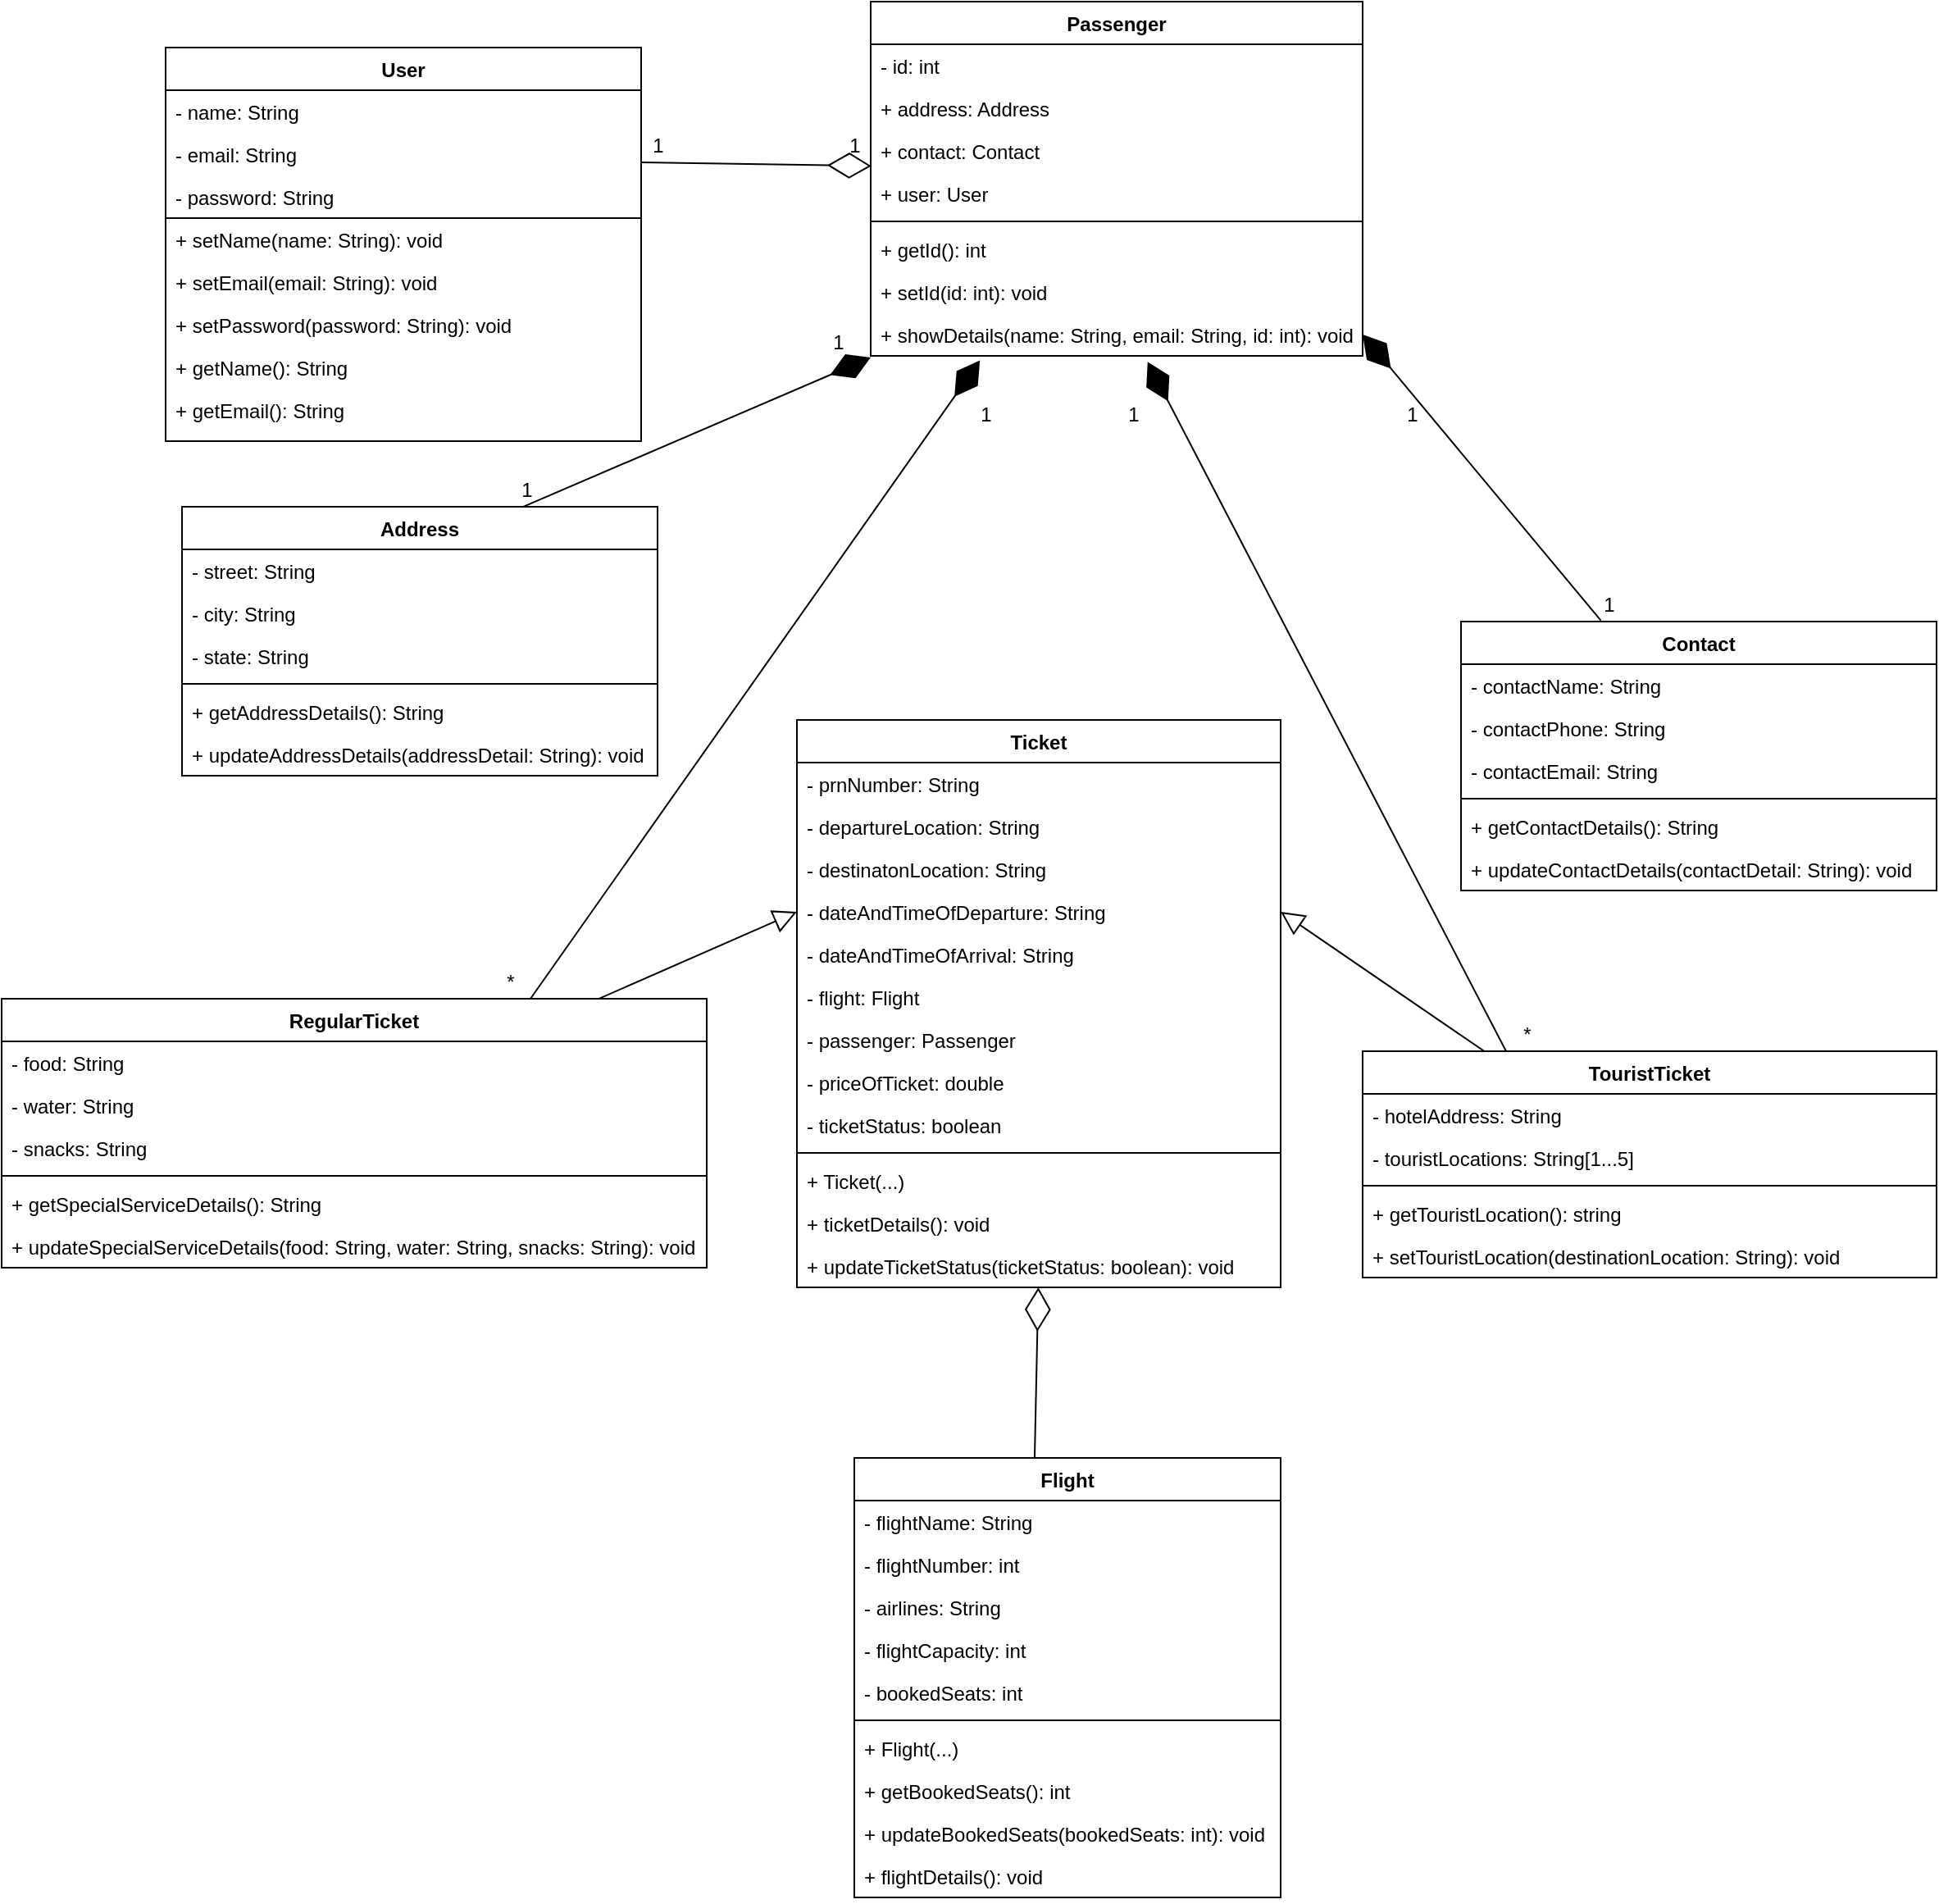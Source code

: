 <mxfile version="15.8.3" type="device"><diagram id="4dbcnKxEFLFeuUurqAmZ" name="Page-1"><mxGraphModel dx="1449" dy="1762" grid="1" gridSize="10" guides="1" tooltips="1" connect="1" arrows="1" fold="1" page="1" pageScale="1" pageWidth="850" pageHeight="1100" math="0" shadow="0"><root><mxCell id="0"/><mxCell id="1" parent="0"/><mxCell id="bwBnqyc8GUJ0ttgl06zV-45" value="" style="rounded=0;whiteSpace=wrap;html=1;fontSize=13;shadow=0;" parent="1" vertex="1"><mxGeometry x="330" y="-396" width="290" height="136" as="geometry"/></mxCell><mxCell id="bwBnqyc8GUJ0ttgl06zV-18" value="Address" style="swimlane;fontStyle=1;align=center;verticalAlign=top;childLayout=stackLayout;horizontal=1;startSize=26;horizontalStack=0;resizeParent=1;resizeParentMax=0;resizeLast=0;collapsible=1;marginBottom=0;" parent="1" vertex="1"><mxGeometry x="340" y="-220" width="290" height="164" as="geometry"><mxRectangle x="200" y="120" width="80" height="26" as="alternateBounds"/></mxGeometry></mxCell><mxCell id="bwBnqyc8GUJ0ttgl06zV-19" value="- street: String" style="text;strokeColor=none;fillColor=none;align=left;verticalAlign=top;spacingLeft=4;spacingRight=4;overflow=hidden;rotatable=0;points=[[0,0.5],[1,0.5]];portConstraint=eastwest;" parent="bwBnqyc8GUJ0ttgl06zV-18" vertex="1"><mxGeometry y="26" width="290" height="26" as="geometry"/></mxCell><mxCell id="bwBnqyc8GUJ0ttgl06zV-20" value="- city: String" style="text;strokeColor=none;fillColor=none;align=left;verticalAlign=top;spacingLeft=4;spacingRight=4;overflow=hidden;rotatable=0;points=[[0,0.5],[1,0.5]];portConstraint=eastwest;" parent="bwBnqyc8GUJ0ttgl06zV-18" vertex="1"><mxGeometry y="52" width="290" height="26" as="geometry"/></mxCell><mxCell id="bwBnqyc8GUJ0ttgl06zV-21" value="- state: String" style="text;strokeColor=none;fillColor=none;align=left;verticalAlign=top;spacingLeft=4;spacingRight=4;overflow=hidden;rotatable=0;points=[[0,0.5],[1,0.5]];portConstraint=eastwest;" parent="bwBnqyc8GUJ0ttgl06zV-18" vertex="1"><mxGeometry y="78" width="290" height="26" as="geometry"/></mxCell><mxCell id="bwBnqyc8GUJ0ttgl06zV-22" value="" style="line;strokeWidth=1;fillColor=none;align=left;verticalAlign=middle;spacingTop=-1;spacingLeft=3;spacingRight=3;rotatable=0;labelPosition=right;points=[];portConstraint=eastwest;" parent="bwBnqyc8GUJ0ttgl06zV-18" vertex="1"><mxGeometry y="104" width="290" height="8" as="geometry"/></mxCell><mxCell id="bwBnqyc8GUJ0ttgl06zV-23" value="+ getAddressDetails(): String" style="text;strokeColor=none;fillColor=none;align=left;verticalAlign=top;spacingLeft=4;spacingRight=4;overflow=hidden;rotatable=0;points=[[0,0.5],[1,0.5]];portConstraint=eastwest;" parent="bwBnqyc8GUJ0ttgl06zV-18" vertex="1"><mxGeometry y="112" width="290" height="26" as="geometry"/></mxCell><mxCell id="bwBnqyc8GUJ0ttgl06zV-24" value="+ updateAddressDetails(addressDetail: String): void" style="text;strokeColor=none;fillColor=none;align=left;verticalAlign=top;spacingLeft=4;spacingRight=4;overflow=hidden;rotatable=0;points=[[0,0.5],[1,0.5]];portConstraint=eastwest;" parent="bwBnqyc8GUJ0ttgl06zV-18" vertex="1"><mxGeometry y="138" width="290" height="26" as="geometry"/></mxCell><mxCell id="bwBnqyc8GUJ0ttgl06zV-25" value="Contact" style="swimlane;fontStyle=1;align=center;verticalAlign=top;childLayout=stackLayout;horizontal=1;startSize=26;horizontalStack=0;resizeParent=1;resizeParentMax=0;resizeLast=0;collapsible=1;marginBottom=0;" parent="1" vertex="1"><mxGeometry x="1120" y="-150" width="290" height="164" as="geometry"><mxRectangle x="200" y="120" width="80" height="26" as="alternateBounds"/></mxGeometry></mxCell><mxCell id="bwBnqyc8GUJ0ttgl06zV-26" value="- contactName: String" style="text;strokeColor=none;fillColor=none;align=left;verticalAlign=top;spacingLeft=4;spacingRight=4;overflow=hidden;rotatable=0;points=[[0,0.5],[1,0.5]];portConstraint=eastwest;" parent="bwBnqyc8GUJ0ttgl06zV-25" vertex="1"><mxGeometry y="26" width="290" height="26" as="geometry"/></mxCell><mxCell id="bwBnqyc8GUJ0ttgl06zV-27" value="- contactPhone: String" style="text;strokeColor=none;fillColor=none;align=left;verticalAlign=top;spacingLeft=4;spacingRight=4;overflow=hidden;rotatable=0;points=[[0,0.5],[1,0.5]];portConstraint=eastwest;" parent="bwBnqyc8GUJ0ttgl06zV-25" vertex="1"><mxGeometry y="52" width="290" height="26" as="geometry"/></mxCell><mxCell id="bwBnqyc8GUJ0ttgl06zV-28" value="- contactEmail: String" style="text;strokeColor=none;fillColor=none;align=left;verticalAlign=top;spacingLeft=4;spacingRight=4;overflow=hidden;rotatable=0;points=[[0,0.5],[1,0.5]];portConstraint=eastwest;" parent="bwBnqyc8GUJ0ttgl06zV-25" vertex="1"><mxGeometry y="78" width="290" height="26" as="geometry"/></mxCell><mxCell id="bwBnqyc8GUJ0ttgl06zV-29" value="" style="line;strokeWidth=1;fillColor=none;align=left;verticalAlign=middle;spacingTop=-1;spacingLeft=3;spacingRight=3;rotatable=0;labelPosition=right;points=[];portConstraint=eastwest;" parent="bwBnqyc8GUJ0ttgl06zV-25" vertex="1"><mxGeometry y="104" width="290" height="8" as="geometry"/></mxCell><mxCell id="bwBnqyc8GUJ0ttgl06zV-30" value="+ getContactDetails(): String" style="text;strokeColor=none;fillColor=none;align=left;verticalAlign=top;spacingLeft=4;spacingRight=4;overflow=hidden;rotatable=0;points=[[0,0.5],[1,0.5]];portConstraint=eastwest;" parent="bwBnqyc8GUJ0ttgl06zV-25" vertex="1"><mxGeometry y="112" width="290" height="26" as="geometry"/></mxCell><mxCell id="bwBnqyc8GUJ0ttgl06zV-31" value="+ updateContactDetails(contactDetail: String): void" style="text;strokeColor=none;fillColor=none;align=left;verticalAlign=top;spacingLeft=4;spacingRight=4;overflow=hidden;rotatable=0;points=[[0,0.5],[1,0.5]];portConstraint=eastwest;" parent="bwBnqyc8GUJ0ttgl06zV-25" vertex="1"><mxGeometry y="138" width="290" height="26" as="geometry"/></mxCell><mxCell id="bwBnqyc8GUJ0ttgl06zV-35" value="User" style="swimlane;fontStyle=1;align=center;verticalAlign=top;childLayout=stackLayout;horizontal=1;startSize=26;horizontalStack=0;resizeParent=1;resizeParentMax=0;resizeLast=0;collapsible=1;marginBottom=0;" parent="1" vertex="1"><mxGeometry x="330" y="-500" width="290" height="104" as="geometry"><mxRectangle x="200" y="120" width="80" height="26" as="alternateBounds"/></mxGeometry></mxCell><mxCell id="bwBnqyc8GUJ0ttgl06zV-36" value="- name: String" style="text;strokeColor=none;fillColor=none;align=left;verticalAlign=top;spacingLeft=4;spacingRight=4;overflow=hidden;rotatable=0;points=[[0,0.5],[1,0.5]];portConstraint=eastwest;" parent="bwBnqyc8GUJ0ttgl06zV-35" vertex="1"><mxGeometry y="26" width="290" height="26" as="geometry"/></mxCell><mxCell id="bwBnqyc8GUJ0ttgl06zV-37" value="- email: String" style="text;strokeColor=none;fillColor=none;align=left;verticalAlign=top;spacingLeft=4;spacingRight=4;overflow=hidden;rotatable=0;points=[[0,0.5],[1,0.5]];portConstraint=eastwest;" parent="bwBnqyc8GUJ0ttgl06zV-35" vertex="1"><mxGeometry y="52" width="290" height="26" as="geometry"/></mxCell><mxCell id="bwBnqyc8GUJ0ttgl06zV-38" value="- password: String" style="text;strokeColor=none;fillColor=none;align=left;verticalAlign=top;spacingLeft=4;spacingRight=4;overflow=hidden;rotatable=0;points=[[0,0.5],[1,0.5]];portConstraint=eastwest;" parent="bwBnqyc8GUJ0ttgl06zV-35" vertex="1"><mxGeometry y="78" width="290" height="26" as="geometry"/></mxCell><mxCell id="bwBnqyc8GUJ0ttgl06zV-46" value="+ setName(name: String): void" style="text;strokeColor=none;fillColor=none;align=left;verticalAlign=top;spacingLeft=4;spacingRight=4;overflow=hidden;rotatable=0;points=[[0,0.5],[1,0.5]];portConstraint=eastwest;" parent="1" vertex="1"><mxGeometry x="330" y="-396" width="290" height="26" as="geometry"/></mxCell><mxCell id="bwBnqyc8GUJ0ttgl06zV-47" value="+ setEmail(email: String): void" style="text;strokeColor=none;fillColor=none;align=left;verticalAlign=top;spacingLeft=4;spacingRight=4;overflow=hidden;rotatable=0;points=[[0,0.5],[1,0.5]];portConstraint=eastwest;" parent="1" vertex="1"><mxGeometry x="330" y="-370" width="290" height="26" as="geometry"/></mxCell><mxCell id="bwBnqyc8GUJ0ttgl06zV-48" value="+ setPassword(password: String): void" style="text;strokeColor=none;fillColor=none;align=left;verticalAlign=top;spacingLeft=4;spacingRight=4;overflow=hidden;rotatable=0;points=[[0,0.5],[1,0.5]];portConstraint=eastwest;" parent="1" vertex="1"><mxGeometry x="330" y="-344" width="290" height="26" as="geometry"/></mxCell><mxCell id="bwBnqyc8GUJ0ttgl06zV-49" value="+ getName(): String" style="text;strokeColor=none;fillColor=none;align=left;verticalAlign=top;spacingLeft=4;spacingRight=4;overflow=hidden;rotatable=0;points=[[0,0.5],[1,0.5]];portConstraint=eastwest;" parent="1" vertex="1"><mxGeometry x="330" y="-318" width="290" height="26" as="geometry"/></mxCell><mxCell id="bwBnqyc8GUJ0ttgl06zV-50" value="+ getEmail(): String" style="text;strokeColor=none;fillColor=none;align=left;verticalAlign=top;spacingLeft=4;spacingRight=4;overflow=hidden;rotatable=0;points=[[0,0.5],[1,0.5]];portConstraint=eastwest;" parent="1" vertex="1"><mxGeometry x="330" y="-292" width="290" height="26" as="geometry"/></mxCell><mxCell id="bwBnqyc8GUJ0ttgl06zV-54" value="1" style="text;html=1;align=center;verticalAlign=middle;resizable=0;points=[];autosize=1;" parent="1" vertex="1"><mxGeometry x="620" y="-450" width="20" height="20" as="geometry"/></mxCell><mxCell id="bwBnqyc8GUJ0ttgl06zV-55" value="1" style="text;html=1;align=center;verticalAlign=middle;resizable=0;points=[];autosize=1;" parent="1" vertex="1"><mxGeometry x="740" y="-450" width="20" height="20" as="geometry"/></mxCell><mxCell id="bwBnqyc8GUJ0ttgl06zV-56" value="" style="endArrow=diamondThin;endFill=1;endSize=24;html=1;exitX=0.716;exitY=0.001;exitDx=0;exitDy=0;exitPerimeter=0;entryX=0;entryY=0.5;entryDx=0;entryDy=0;" parent="1" source="bwBnqyc8GUJ0ttgl06zV-18" edge="1"><mxGeometry width="160" relative="1" as="geometry"><mxPoint x="570" y="-200" as="sourcePoint"/><mxPoint x="760" y="-311" as="targetPoint"/></mxGeometry></mxCell><mxCell id="bwBnqyc8GUJ0ttgl06zV-57" value="" style="endArrow=diamondThin;endFill=1;endSize=24;html=1;exitX=0.294;exitY=-0.004;exitDx=0;exitDy=0;exitPerimeter=0;entryX=1;entryY=0.5;entryDx=0;entryDy=0;" parent="1" source="bwBnqyc8GUJ0ttgl06zV-25" target="fD5Ypl9-w8WU4M-K_PN8-27" edge="1"><mxGeometry width="160" relative="1" as="geometry"><mxPoint x="845" y="-230" as="sourcePoint"/><mxPoint x="1011.72" y="-259.82" as="targetPoint"/></mxGeometry></mxCell><mxCell id="bwBnqyc8GUJ0ttgl06zV-59" value="1" style="text;html=1;align=center;verticalAlign=middle;resizable=0;points=[];autosize=1;" parent="1" vertex="1"><mxGeometry x="1200" y="-170" width="20" height="20" as="geometry"/></mxCell><mxCell id="bwBnqyc8GUJ0ttgl06zV-60" value="1" style="text;html=1;align=center;verticalAlign=middle;resizable=0;points=[];autosize=1;" parent="1" vertex="1"><mxGeometry x="1080" y="-286" width="20" height="20" as="geometry"/></mxCell><mxCell id="bwBnqyc8GUJ0ttgl06zV-61" value="1" style="text;html=1;align=center;verticalAlign=middle;resizable=0;points=[];autosize=1;" parent="1" vertex="1"><mxGeometry x="730" y="-330" width="20" height="20" as="geometry"/></mxCell><mxCell id="bwBnqyc8GUJ0ttgl06zV-62" value="1" style="text;html=1;align=center;verticalAlign=middle;resizable=0;points=[];autosize=1;" parent="1" vertex="1"><mxGeometry x="540" y="-240" width="20" height="20" as="geometry"/></mxCell><mxCell id="bwBnqyc8GUJ0ttgl06zV-63" value="" style="endArrow=diamondThin;endFill=0;endSize=24;html=1;exitX=1;exitY=0.5;exitDx=0;exitDy=0;entryX=1.02;entryY=1.11;entryDx=0;entryDy=0;entryPerimeter=0;" parent="1" target="bwBnqyc8GUJ0ttgl06zV-55" edge="1"><mxGeometry width="160" relative="1" as="geometry"><mxPoint x="620" y="-430.0" as="sourcePoint"/><mxPoint x="700" y="-430.0" as="targetPoint"/></mxGeometry></mxCell><mxCell id="I6n7b-curbdisvFBh9Ef-10" value="Flight" style="swimlane;fontStyle=1;align=center;verticalAlign=top;childLayout=stackLayout;horizontal=1;startSize=26;horizontalStack=0;resizeParent=1;resizeParentMax=0;resizeLast=0;collapsible=1;marginBottom=0;" parent="1" vertex="1"><mxGeometry x="750" y="360" width="260" height="268" as="geometry"/></mxCell><mxCell id="I6n7b-curbdisvFBh9Ef-18" value="- flightName: String" style="text;strokeColor=none;fillColor=none;align=left;verticalAlign=top;spacingLeft=4;spacingRight=4;overflow=hidden;rotatable=0;points=[[0,0.5],[1,0.5]];portConstraint=eastwest;" parent="I6n7b-curbdisvFBh9Ef-10" vertex="1"><mxGeometry y="26" width="260" height="26" as="geometry"/></mxCell><mxCell id="I6n7b-curbdisvFBh9Ef-36" value="- flightNumber: int" style="text;strokeColor=none;fillColor=none;align=left;verticalAlign=top;spacingLeft=4;spacingRight=4;overflow=hidden;rotatable=0;points=[[0,0.5],[1,0.5]];portConstraint=eastwest;" parent="I6n7b-curbdisvFBh9Ef-10" vertex="1"><mxGeometry y="52" width="260" height="26" as="geometry"/></mxCell><mxCell id="I6n7b-curbdisvFBh9Ef-21" value="- airlines: String" style="text;strokeColor=none;fillColor=none;align=left;verticalAlign=top;spacingLeft=4;spacingRight=4;overflow=hidden;rotatable=0;points=[[0,0.5],[1,0.5]];portConstraint=eastwest;" parent="I6n7b-curbdisvFBh9Ef-10" vertex="1"><mxGeometry y="78" width="260" height="26" as="geometry"/></mxCell><mxCell id="I6n7b-curbdisvFBh9Ef-20" value="- flightCapacity: int" style="text;strokeColor=none;fillColor=none;align=left;verticalAlign=top;spacingLeft=4;spacingRight=4;overflow=hidden;rotatable=0;points=[[0,0.5],[1,0.5]];portConstraint=eastwest;" parent="I6n7b-curbdisvFBh9Ef-10" vertex="1"><mxGeometry y="104" width="260" height="26" as="geometry"/></mxCell><mxCell id="I6n7b-curbdisvFBh9Ef-19" value="- bookedSeats: int" style="text;strokeColor=none;fillColor=none;align=left;verticalAlign=top;spacingLeft=4;spacingRight=4;overflow=hidden;rotatable=0;points=[[0,0.5],[1,0.5]];portConstraint=eastwest;" parent="I6n7b-curbdisvFBh9Ef-10" vertex="1"><mxGeometry y="130" width="260" height="26" as="geometry"/></mxCell><mxCell id="I6n7b-curbdisvFBh9Ef-12" value="" style="line;strokeWidth=1;fillColor=none;align=left;verticalAlign=middle;spacingTop=-1;spacingLeft=3;spacingRight=3;rotatable=0;labelPosition=right;points=[];portConstraint=eastwest;" parent="I6n7b-curbdisvFBh9Ef-10" vertex="1"><mxGeometry y="156" width="260" height="8" as="geometry"/></mxCell><mxCell id="I6n7b-curbdisvFBh9Ef-13" value="+ Flight(...)" style="text;strokeColor=none;fillColor=none;align=left;verticalAlign=top;spacingLeft=4;spacingRight=4;overflow=hidden;rotatable=0;points=[[0,0.5],[1,0.5]];portConstraint=eastwest;" parent="I6n7b-curbdisvFBh9Ef-10" vertex="1"><mxGeometry y="164" width="260" height="26" as="geometry"/></mxCell><mxCell id="I6n7b-curbdisvFBh9Ef-41" value="+ getBookedSeats(): int" style="text;strokeColor=none;fillColor=none;align=left;verticalAlign=top;spacingLeft=4;spacingRight=4;overflow=hidden;rotatable=0;points=[[0,0.5],[1,0.5]];portConstraint=eastwest;" parent="I6n7b-curbdisvFBh9Ef-10" vertex="1"><mxGeometry y="190" width="260" height="26" as="geometry"/></mxCell><mxCell id="I6n7b-curbdisvFBh9Ef-22" value="+ updateBookedSeats(bookedSeats: int): void" style="text;strokeColor=none;fillColor=none;align=left;verticalAlign=top;spacingLeft=4;spacingRight=4;overflow=hidden;rotatable=0;points=[[0,0.5],[1,0.5]];portConstraint=eastwest;" parent="I6n7b-curbdisvFBh9Ef-10" vertex="1"><mxGeometry y="216" width="260" height="26" as="geometry"/></mxCell><mxCell id="I6n7b-curbdisvFBh9Ef-23" value="+ flightDetails(): void" style="text;strokeColor=none;fillColor=none;align=left;verticalAlign=top;spacingLeft=4;spacingRight=4;overflow=hidden;rotatable=0;points=[[0,0.5],[1,0.5]];portConstraint=eastwest;" parent="I6n7b-curbdisvFBh9Ef-10" vertex="1"><mxGeometry y="242" width="260" height="26" as="geometry"/></mxCell><mxCell id="I6n7b-curbdisvFBh9Ef-26" value="Ticket" style="swimlane;fontStyle=1;align=center;verticalAlign=top;childLayout=stackLayout;horizontal=1;startSize=26;horizontalStack=0;resizeParent=1;resizeParentMax=0;resizeLast=0;collapsible=1;marginBottom=0;" parent="1" vertex="1"><mxGeometry x="715" y="-90" width="295" height="346" as="geometry"/></mxCell><mxCell id="I6n7b-curbdisvFBh9Ef-27" value="- prnNumber: String" style="text;strokeColor=none;fillColor=none;align=left;verticalAlign=top;spacingLeft=4;spacingRight=4;overflow=hidden;rotatable=0;points=[[0,0.5],[1,0.5]];portConstraint=eastwest;" parent="I6n7b-curbdisvFBh9Ef-26" vertex="1"><mxGeometry y="26" width="295" height="26" as="geometry"/></mxCell><mxCell id="I6n7b-curbdisvFBh9Ef-28" value="- departureLocation: String" style="text;strokeColor=none;fillColor=none;align=left;verticalAlign=top;spacingLeft=4;spacingRight=4;overflow=hidden;rotatable=0;points=[[0,0.5],[1,0.5]];portConstraint=eastwest;" parent="I6n7b-curbdisvFBh9Ef-26" vertex="1"><mxGeometry y="52" width="295" height="26" as="geometry"/></mxCell><mxCell id="I6n7b-curbdisvFBh9Ef-29" value="- destinatonLocation: String" style="text;strokeColor=none;fillColor=none;align=left;verticalAlign=top;spacingLeft=4;spacingRight=4;overflow=hidden;rotatable=0;points=[[0,0.5],[1,0.5]];portConstraint=eastwest;" parent="I6n7b-curbdisvFBh9Ef-26" vertex="1"><mxGeometry y="78" width="295" height="26" as="geometry"/></mxCell><mxCell id="I6n7b-curbdisvFBh9Ef-35" value="- dateAndTimeOfDeparture: String" style="text;strokeColor=none;fillColor=none;align=left;verticalAlign=top;spacingLeft=4;spacingRight=4;overflow=hidden;rotatable=0;points=[[0,0.5],[1,0.5]];portConstraint=eastwest;" parent="I6n7b-curbdisvFBh9Ef-26" vertex="1"><mxGeometry y="104" width="295" height="26" as="geometry"/></mxCell><mxCell id="I6n7b-curbdisvFBh9Ef-30" value="- dateAndTimeOfArrival: String" style="text;strokeColor=none;fillColor=none;align=left;verticalAlign=top;spacingLeft=4;spacingRight=4;overflow=hidden;rotatable=0;points=[[0,0.5],[1,0.5]];portConstraint=eastwest;" parent="I6n7b-curbdisvFBh9Ef-26" vertex="1"><mxGeometry y="130" width="295" height="26" as="geometry"/></mxCell><mxCell id="I6n7b-curbdisvFBh9Ef-37" value="- flight: Flight" style="text;strokeColor=none;fillColor=none;align=left;verticalAlign=top;spacingLeft=4;spacingRight=4;overflow=hidden;rotatable=0;points=[[0,0.5],[1,0.5]];portConstraint=eastwest;" parent="I6n7b-curbdisvFBh9Ef-26" vertex="1"><mxGeometry y="156" width="295" height="26" as="geometry"/></mxCell><mxCell id="I6n7b-curbdisvFBh9Ef-38" value="- passenger: Passenger" style="text;strokeColor=none;fillColor=none;align=left;verticalAlign=top;spacingLeft=4;spacingRight=4;overflow=hidden;rotatable=0;points=[[0,0.5],[1,0.5]];portConstraint=eastwest;" parent="I6n7b-curbdisvFBh9Ef-26" vertex="1"><mxGeometry y="182" width="295" height="26" as="geometry"/></mxCell><mxCell id="I6n7b-curbdisvFBh9Ef-39" value="- priceOfTicket: double&#10;" style="text;strokeColor=none;fillColor=none;align=left;verticalAlign=top;spacingLeft=4;spacingRight=4;overflow=hidden;rotatable=0;points=[[0,0.5],[1,0.5]];portConstraint=eastwest;" parent="I6n7b-curbdisvFBh9Ef-26" vertex="1"><mxGeometry y="208" width="295" height="26" as="geometry"/></mxCell><mxCell id="I6n7b-curbdisvFBh9Ef-40" value="- ticketStatus: boolean" style="text;strokeColor=none;fillColor=none;align=left;verticalAlign=top;spacingLeft=4;spacingRight=4;overflow=hidden;rotatable=0;points=[[0,0.5],[1,0.5]];portConstraint=eastwest;" parent="I6n7b-curbdisvFBh9Ef-26" vertex="1"><mxGeometry y="234" width="295" height="26" as="geometry"/></mxCell><mxCell id="I6n7b-curbdisvFBh9Ef-31" value="" style="line;strokeWidth=1;fillColor=none;align=left;verticalAlign=middle;spacingTop=-1;spacingLeft=3;spacingRight=3;rotatable=0;labelPosition=right;points=[];portConstraint=eastwest;" parent="I6n7b-curbdisvFBh9Ef-26" vertex="1"><mxGeometry y="260" width="295" height="8" as="geometry"/></mxCell><mxCell id="I6n7b-curbdisvFBh9Ef-32" value="+ Ticket(...)" style="text;strokeColor=none;fillColor=none;align=left;verticalAlign=top;spacingLeft=4;spacingRight=4;overflow=hidden;rotatable=0;points=[[0,0.5],[1,0.5]];portConstraint=eastwest;" parent="I6n7b-curbdisvFBh9Ef-26" vertex="1"><mxGeometry y="268" width="295" height="26" as="geometry"/></mxCell><mxCell id="I6n7b-curbdisvFBh9Ef-42" value="+ ticketDetails(): void" style="text;strokeColor=none;fillColor=none;align=left;verticalAlign=top;spacingLeft=4;spacingRight=4;overflow=hidden;rotatable=0;points=[[0,0.5],[1,0.5]];portConstraint=eastwest;" parent="I6n7b-curbdisvFBh9Ef-26" vertex="1"><mxGeometry y="294" width="295" height="26" as="geometry"/></mxCell><mxCell id="I6n7b-curbdisvFBh9Ef-33" value="+ updateTicketStatus(ticketStatus: boolean): void" style="text;strokeColor=none;fillColor=none;align=left;verticalAlign=top;spacingLeft=4;spacingRight=4;overflow=hidden;rotatable=0;points=[[0,0.5],[1,0.5]];portConstraint=eastwest;" parent="I6n7b-curbdisvFBh9Ef-26" vertex="1"><mxGeometry y="320" width="295" height="26" as="geometry"/></mxCell><mxCell id="I6n7b-curbdisvFBh9Ef-43" value="RegularTicket" style="swimlane;fontStyle=1;align=center;verticalAlign=top;childLayout=stackLayout;horizontal=1;startSize=26;horizontalStack=0;resizeParent=1;resizeParentMax=0;resizeLast=0;collapsible=1;marginBottom=0;" parent="1" vertex="1"><mxGeometry x="230" y="80" width="430" height="164" as="geometry"/></mxCell><mxCell id="I6n7b-curbdisvFBh9Ef-44" value="- food: String" style="text;strokeColor=none;fillColor=none;align=left;verticalAlign=top;spacingLeft=4;spacingRight=4;overflow=hidden;rotatable=0;points=[[0,0.5],[1,0.5]];portConstraint=eastwest;" parent="I6n7b-curbdisvFBh9Ef-43" vertex="1"><mxGeometry y="26" width="430" height="26" as="geometry"/></mxCell><mxCell id="I6n7b-curbdisvFBh9Ef-45" value="- water: String" style="text;strokeColor=none;fillColor=none;align=left;verticalAlign=top;spacingLeft=4;spacingRight=4;overflow=hidden;rotatable=0;points=[[0,0.5],[1,0.5]];portConstraint=eastwest;" parent="I6n7b-curbdisvFBh9Ef-43" vertex="1"><mxGeometry y="52" width="430" height="26" as="geometry"/></mxCell><mxCell id="I6n7b-curbdisvFBh9Ef-46" value="- snacks: String" style="text;strokeColor=none;fillColor=none;align=left;verticalAlign=top;spacingLeft=4;spacingRight=4;overflow=hidden;rotatable=0;points=[[0,0.5],[1,0.5]];portConstraint=eastwest;" parent="I6n7b-curbdisvFBh9Ef-43" vertex="1"><mxGeometry y="78" width="430" height="26" as="geometry"/></mxCell><mxCell id="I6n7b-curbdisvFBh9Ef-49" value="" style="line;strokeWidth=1;fillColor=none;align=left;verticalAlign=middle;spacingTop=-1;spacingLeft=3;spacingRight=3;rotatable=0;labelPosition=right;points=[];portConstraint=eastwest;" parent="I6n7b-curbdisvFBh9Ef-43" vertex="1"><mxGeometry y="104" width="430" height="8" as="geometry"/></mxCell><mxCell id="I6n7b-curbdisvFBh9Ef-51" value="+ getSpecialServiceDetails(): String" style="text;strokeColor=none;fillColor=none;align=left;verticalAlign=top;spacingLeft=4;spacingRight=4;overflow=hidden;rotatable=0;points=[[0,0.5],[1,0.5]];portConstraint=eastwest;" parent="I6n7b-curbdisvFBh9Ef-43" vertex="1"><mxGeometry y="112" width="430" height="26" as="geometry"/></mxCell><mxCell id="I6n7b-curbdisvFBh9Ef-52" value="+ updateSpecialServiceDetails(food: String, water: String, snacks: String): void" style="text;strokeColor=none;fillColor=none;align=left;verticalAlign=top;spacingLeft=4;spacingRight=4;overflow=hidden;rotatable=0;points=[[0,0.5],[1,0.5]];portConstraint=eastwest;" parent="I6n7b-curbdisvFBh9Ef-43" vertex="1"><mxGeometry y="138" width="430" height="26" as="geometry"/></mxCell><mxCell id="I6n7b-curbdisvFBh9Ef-65" value="TouristTicket" style="swimlane;fontStyle=1;align=center;verticalAlign=top;childLayout=stackLayout;horizontal=1;startSize=26;horizontalStack=0;resizeParent=1;resizeParentMax=0;resizeLast=0;collapsible=1;marginBottom=0;" parent="1" vertex="1"><mxGeometry x="1060" y="112" width="350" height="138" as="geometry"/></mxCell><mxCell id="I6n7b-curbdisvFBh9Ef-66" value="- hotelAddress: String" style="text;strokeColor=none;fillColor=none;align=left;verticalAlign=top;spacingLeft=4;spacingRight=4;overflow=hidden;rotatable=0;points=[[0,0.5],[1,0.5]];portConstraint=eastwest;" parent="I6n7b-curbdisvFBh9Ef-65" vertex="1"><mxGeometry y="26" width="350" height="26" as="geometry"/></mxCell><mxCell id="I6n7b-curbdisvFBh9Ef-67" value="- touristLocations: String[1...5]" style="text;strokeColor=none;fillColor=none;align=left;verticalAlign=top;spacingLeft=4;spacingRight=4;overflow=hidden;rotatable=0;points=[[0,0.5],[1,0.5]];portConstraint=eastwest;" parent="I6n7b-curbdisvFBh9Ef-65" vertex="1"><mxGeometry y="52" width="350" height="26" as="geometry"/></mxCell><mxCell id="I6n7b-curbdisvFBh9Ef-71" value="" style="line;strokeWidth=1;fillColor=none;align=left;verticalAlign=middle;spacingTop=-1;spacingLeft=3;spacingRight=3;rotatable=0;labelPosition=right;points=[];portConstraint=eastwest;" parent="I6n7b-curbdisvFBh9Ef-65" vertex="1"><mxGeometry y="78" width="350" height="8" as="geometry"/></mxCell><mxCell id="I6n7b-curbdisvFBh9Ef-73" value="+ getTouristLocation(): string" style="text;strokeColor=none;fillColor=none;align=left;verticalAlign=top;spacingLeft=4;spacingRight=4;overflow=hidden;rotatable=0;points=[[0,0.5],[1,0.5]];portConstraint=eastwest;" parent="I6n7b-curbdisvFBh9Ef-65" vertex="1"><mxGeometry y="86" width="350" height="26" as="geometry"/></mxCell><mxCell id="fD5Ypl9-w8WU4M-K_PN8-2" value="+ setTouristLocation(destinationLocation: String): void" style="text;strokeColor=none;fillColor=none;align=left;verticalAlign=top;spacingLeft=4;spacingRight=4;overflow=hidden;rotatable=0;points=[[0,0.5],[1,0.5]];portConstraint=eastwest;" parent="I6n7b-curbdisvFBh9Ef-65" vertex="1"><mxGeometry y="112" width="350" height="26" as="geometry"/></mxCell><mxCell id="fD5Ypl9-w8WU4M-K_PN8-6" value="" style="endArrow=diamondThin;endFill=0;endSize=24;html=1;exitX=0.423;exitY=0;exitDx=0;exitDy=0;exitPerimeter=0;" parent="1" source="I6n7b-curbdisvFBh9Ef-10" target="I6n7b-curbdisvFBh9Ef-33" edge="1"><mxGeometry width="160" relative="1" as="geometry"><mxPoint x="475" y="410.0" as="sourcePoint"/><mxPoint x="800" y="290" as="targetPoint"/></mxGeometry></mxCell><mxCell id="fD5Ypl9-w8WU4M-K_PN8-7" value="" style="edgeStyle=none;html=1;endSize=12;endArrow=block;endFill=0;entryX=0;entryY=0.5;entryDx=0;entryDy=0;exitX=0.846;exitY=0.001;exitDx=0;exitDy=0;exitPerimeter=0;" parent="1" source="I6n7b-curbdisvFBh9Ef-43" target="I6n7b-curbdisvFBh9Ef-35" edge="1"><mxGeometry width="160" relative="1" as="geometry"><mxPoint x="530" y="37" as="sourcePoint"/><mxPoint x="868.425" y="246" as="targetPoint"/></mxGeometry></mxCell><mxCell id="fD5Ypl9-w8WU4M-K_PN8-8" value="" style="edgeStyle=none;html=1;endSize=12;endArrow=block;endFill=0;entryX=1;entryY=0.5;entryDx=0;entryDy=0;" parent="1" source="I6n7b-curbdisvFBh9Ef-65" target="I6n7b-curbdisvFBh9Ef-35" edge="1"><mxGeometry width="160" relative="1" as="geometry"><mxPoint x="1090" y="110" as="sourcePoint"/><mxPoint x="878.425" y="256" as="targetPoint"/></mxGeometry></mxCell><mxCell id="fD5Ypl9-w8WU4M-K_PN8-10" value="1" style="text;html=1;align=center;verticalAlign=middle;resizable=0;points=[];autosize=1;" parent="1" vertex="1"><mxGeometry x="910" y="-286" width="20" height="20" as="geometry"/></mxCell><mxCell id="fD5Ypl9-w8WU4M-K_PN8-11" value="*" style="text;html=1;align=center;verticalAlign=middle;resizable=0;points=[];autosize=1;" parent="1" vertex="1"><mxGeometry x="1150" y="92" width="20" height="20" as="geometry"/></mxCell><mxCell id="fD5Ypl9-w8WU4M-K_PN8-17" value="Passenger" style="swimlane;fontStyle=1;align=center;verticalAlign=top;childLayout=stackLayout;horizontal=1;startSize=26;horizontalStack=0;resizeParent=1;resizeParentMax=0;resizeLast=0;collapsible=1;marginBottom=0;" parent="1" vertex="1"><mxGeometry x="760" y="-528" width="300" height="216" as="geometry"/></mxCell><mxCell id="fD5Ypl9-w8WU4M-K_PN8-18" value="- id: int" style="text;strokeColor=none;fillColor=none;align=left;verticalAlign=top;spacingLeft=4;spacingRight=4;overflow=hidden;rotatable=0;points=[[0,0.5],[1,0.5]];portConstraint=eastwest;" parent="fD5Ypl9-w8WU4M-K_PN8-17" vertex="1"><mxGeometry y="26" width="300" height="26" as="geometry"/></mxCell><mxCell id="fD5Ypl9-w8WU4M-K_PN8-25" value="+ address: Address" style="text;strokeColor=none;fillColor=none;align=left;verticalAlign=top;spacingLeft=4;spacingRight=4;overflow=hidden;rotatable=0;points=[[0,0.5],[1,0.5]];portConstraint=eastwest;" parent="fD5Ypl9-w8WU4M-K_PN8-17" vertex="1"><mxGeometry y="52" width="300" height="26" as="geometry"/></mxCell><mxCell id="fD5Ypl9-w8WU4M-K_PN8-23" value="+ contact: Contact" style="text;strokeColor=none;fillColor=none;align=left;verticalAlign=top;spacingLeft=4;spacingRight=4;overflow=hidden;rotatable=0;points=[[0,0.5],[1,0.5]];portConstraint=eastwest;" parent="fD5Ypl9-w8WU4M-K_PN8-17" vertex="1"><mxGeometry y="78" width="300" height="26" as="geometry"/></mxCell><mxCell id="fD5Ypl9-w8WU4M-K_PN8-24" value="+ user: User" style="text;strokeColor=none;fillColor=none;align=left;verticalAlign=top;spacingLeft=4;spacingRight=4;overflow=hidden;rotatable=0;points=[[0,0.5],[1,0.5]];portConstraint=eastwest;" parent="fD5Ypl9-w8WU4M-K_PN8-17" vertex="1"><mxGeometry y="104" width="300" height="26" as="geometry"/></mxCell><mxCell id="fD5Ypl9-w8WU4M-K_PN8-19" value="" style="line;strokeWidth=1;fillColor=none;align=left;verticalAlign=middle;spacingTop=-1;spacingLeft=3;spacingRight=3;rotatable=0;labelPosition=right;points=[];portConstraint=eastwest;" parent="fD5Ypl9-w8WU4M-K_PN8-17" vertex="1"><mxGeometry y="130" width="300" height="8" as="geometry"/></mxCell><mxCell id="fD5Ypl9-w8WU4M-K_PN8-20" value="+ getId(): int" style="text;strokeColor=none;fillColor=none;align=left;verticalAlign=top;spacingLeft=4;spacingRight=4;overflow=hidden;rotatable=0;points=[[0,0.5],[1,0.5]];portConstraint=eastwest;" parent="fD5Ypl9-w8WU4M-K_PN8-17" vertex="1"><mxGeometry y="138" width="300" height="26" as="geometry"/></mxCell><mxCell id="fD5Ypl9-w8WU4M-K_PN8-26" value="+ setId(id: int): void" style="text;strokeColor=none;fillColor=none;align=left;verticalAlign=top;spacingLeft=4;spacingRight=4;overflow=hidden;rotatable=0;points=[[0,0.5],[1,0.5]];portConstraint=eastwest;" parent="fD5Ypl9-w8WU4M-K_PN8-17" vertex="1"><mxGeometry y="164" width="300" height="26" as="geometry"/></mxCell><mxCell id="fD5Ypl9-w8WU4M-K_PN8-27" value="+ showDetails(name: String, email: String, id: int): void" style="text;strokeColor=none;fillColor=none;align=left;verticalAlign=top;spacingLeft=4;spacingRight=4;overflow=hidden;rotatable=0;points=[[0,0.5],[1,0.5]];portConstraint=eastwest;" parent="fD5Ypl9-w8WU4M-K_PN8-17" vertex="1"><mxGeometry y="190" width="300" height="26" as="geometry"/></mxCell><mxCell id="Sl2t4bzzKf8qMF3lFne1-1" value="" style="endArrow=diamondThin;endFill=1;endSize=24;html=1;exitX=0.75;exitY=0;exitDx=0;exitDy=0;entryX=0.222;entryY=1.107;entryDx=0;entryDy=0;entryPerimeter=0;" parent="1" source="I6n7b-curbdisvFBh9Ef-43" target="fD5Ypl9-w8WU4M-K_PN8-27" edge="1"><mxGeometry width="160" relative="1" as="geometry"><mxPoint x="780" y="-80" as="sourcePoint"/><mxPoint x="819.7" y="-285.376" as="targetPoint"/></mxGeometry></mxCell><mxCell id="Sl2t4bzzKf8qMF3lFne1-2" value="" style="endArrow=diamondThin;endFill=1;endSize=24;html=1;exitX=0.25;exitY=0;exitDx=0;exitDy=0;entryX=0.563;entryY=1.141;entryDx=0;entryDy=0;entryPerimeter=0;" parent="1" source="I6n7b-curbdisvFBh9Ef-65" target="fD5Ypl9-w8WU4M-K_PN8-27" edge="1"><mxGeometry width="160" relative="1" as="geometry"><mxPoint x="930" y="-80" as="sourcePoint"/><mxPoint x="935.8" y="-285.246" as="targetPoint"/></mxGeometry></mxCell><mxCell id="Sl2t4bzzKf8qMF3lFne1-3" value="1" style="text;html=1;align=center;verticalAlign=middle;resizable=0;points=[];autosize=1;" parent="1" vertex="1"><mxGeometry x="820" y="-286" width="20" height="20" as="geometry"/></mxCell><mxCell id="Sl2t4bzzKf8qMF3lFne1-4" value="*" style="text;html=1;align=center;verticalAlign=middle;resizable=0;points=[];autosize=1;" parent="1" vertex="1"><mxGeometry x="530" y="60" width="20" height="20" as="geometry"/></mxCell></root></mxGraphModel></diagram></mxfile>